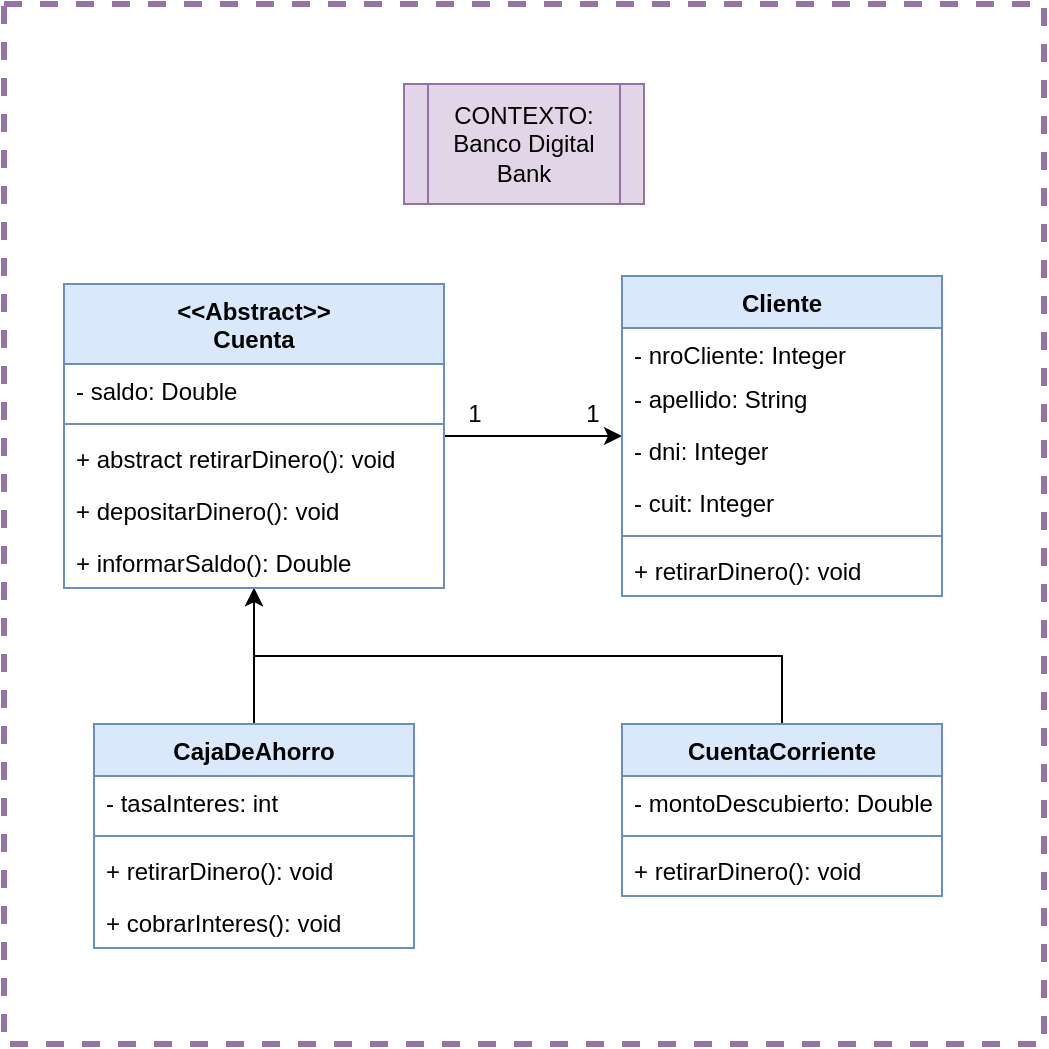 <mxfile version="21.6.9" type="device">
  <diagram id="C5RBs43oDa-KdzZeNtuy" name="Page-1">
    <mxGraphModel dx="1067" dy="2110" grid="1" gridSize="10" guides="1" tooltips="1" connect="1" arrows="1" fold="1" page="1" pageScale="1" pageWidth="827" pageHeight="1169" math="0" shadow="0">
      <root>
        <mxCell id="WIyWlLk6GJQsqaUBKTNV-0" />
        <mxCell id="WIyWlLk6GJQsqaUBKTNV-1" parent="WIyWlLk6GJQsqaUBKTNV-0" />
        <mxCell id="ig36OehGWVnlc7uZO5Dn-74" style="edgeStyle=orthogonalEdgeStyle;rounded=0;orthogonalLoop=1;jettySize=auto;html=1;" parent="WIyWlLk6GJQsqaUBKTNV-1" source="ig36OehGWVnlc7uZO5Dn-0" target="ig36OehGWVnlc7uZO5Dn-64" edge="1">
          <mxGeometry relative="1" as="geometry" />
        </mxCell>
        <mxCell id="ig36OehGWVnlc7uZO5Dn-0" value="CajaDeAhorro" style="swimlane;fontStyle=1;align=center;verticalAlign=top;childLayout=stackLayout;horizontal=1;startSize=26;horizontalStack=0;resizeParent=1;resizeParentMax=0;resizeLast=0;collapsible=1;marginBottom=0;whiteSpace=wrap;html=1;fillColor=#dae8fc;strokeColor=#6c8ebf;" parent="WIyWlLk6GJQsqaUBKTNV-1" vertex="1">
          <mxGeometry x="165" y="360" width="160" height="112" as="geometry" />
        </mxCell>
        <mxCell id="9a6xjKzxD3V0CbeSR7we-24" value="- tasaInteres: int" style="text;strokeColor=none;fillColor=none;align=left;verticalAlign=top;spacingLeft=4;spacingRight=4;overflow=hidden;rotatable=0;points=[[0,0.5],[1,0.5]];portConstraint=eastwest;whiteSpace=wrap;html=1;" vertex="1" parent="ig36OehGWVnlc7uZO5Dn-0">
          <mxGeometry y="26" width="160" height="26" as="geometry" />
        </mxCell>
        <mxCell id="ig36OehGWVnlc7uZO5Dn-2" value="" style="line;strokeWidth=1;fillColor=none;align=left;verticalAlign=middle;spacingTop=-1;spacingLeft=3;spacingRight=3;rotatable=0;labelPosition=right;points=[];portConstraint=eastwest;strokeColor=inherit;" parent="ig36OehGWVnlc7uZO5Dn-0" vertex="1">
          <mxGeometry y="52" width="160" height="8" as="geometry" />
        </mxCell>
        <mxCell id="9a6xjKzxD3V0CbeSR7we-25" value="+ retirarDinero(): void" style="text;strokeColor=none;fillColor=none;align=left;verticalAlign=top;spacingLeft=4;spacingRight=4;overflow=hidden;rotatable=0;points=[[0,0.5],[1,0.5]];portConstraint=eastwest;whiteSpace=wrap;html=1;" vertex="1" parent="ig36OehGWVnlc7uZO5Dn-0">
          <mxGeometry y="60" width="160" height="26" as="geometry" />
        </mxCell>
        <mxCell id="ig36OehGWVnlc7uZO5Dn-15" value="+ cobrarInteres(): void" style="text;strokeColor=none;fillColor=none;align=left;verticalAlign=top;spacingLeft=4;spacingRight=4;overflow=hidden;rotatable=0;points=[[0,0.5],[1,0.5]];portConstraint=eastwest;whiteSpace=wrap;html=1;" parent="ig36OehGWVnlc7uZO5Dn-0" vertex="1">
          <mxGeometry y="86" width="160" height="26" as="geometry" />
        </mxCell>
        <mxCell id="ig36OehGWVnlc7uZO5Dn-19" value="CONTEXTO:&lt;br&gt;Banco Digital Bank" style="shape=process;whiteSpace=wrap;html=1;backgroundOutline=1;fillColor=#e1d5e7;strokeColor=#9673a6;" parent="WIyWlLk6GJQsqaUBKTNV-1" vertex="1">
          <mxGeometry x="320" y="40" width="120" height="60" as="geometry" />
        </mxCell>
        <mxCell id="ig36OehGWVnlc7uZO5Dn-73" style="edgeStyle=orthogonalEdgeStyle;rounded=0;orthogonalLoop=1;jettySize=auto;html=1;exitX=0.5;exitY=0;exitDx=0;exitDy=0;" parent="WIyWlLk6GJQsqaUBKTNV-1" source="ig36OehGWVnlc7uZO5Dn-21" target="ig36OehGWVnlc7uZO5Dn-64" edge="1">
          <mxGeometry relative="1" as="geometry" />
        </mxCell>
        <mxCell id="ig36OehGWVnlc7uZO5Dn-21" value="CuentaCorriente" style="swimlane;fontStyle=1;align=center;verticalAlign=top;childLayout=stackLayout;horizontal=1;startSize=26;horizontalStack=0;resizeParent=1;resizeParentMax=0;resizeLast=0;collapsible=1;marginBottom=0;whiteSpace=wrap;html=1;fillColor=#dae8fc;strokeColor=#6c8ebf;" parent="WIyWlLk6GJQsqaUBKTNV-1" vertex="1">
          <mxGeometry x="429" y="360" width="160" height="86" as="geometry" />
        </mxCell>
        <mxCell id="9a6xjKzxD3V0CbeSR7we-26" value="- montoDescubierto: Double" style="text;strokeColor=none;fillColor=none;align=left;verticalAlign=top;spacingLeft=4;spacingRight=4;overflow=hidden;rotatable=0;points=[[0,0.5],[1,0.5]];portConstraint=eastwest;whiteSpace=wrap;html=1;" vertex="1" parent="ig36OehGWVnlc7uZO5Dn-21">
          <mxGeometry y="26" width="160" height="26" as="geometry" />
        </mxCell>
        <mxCell id="ig36OehGWVnlc7uZO5Dn-27" value="" style="line;strokeWidth=1;fillColor=none;align=left;verticalAlign=middle;spacingTop=-1;spacingLeft=3;spacingRight=3;rotatable=0;labelPosition=right;points=[];portConstraint=eastwest;strokeColor=inherit;" parent="ig36OehGWVnlc7uZO5Dn-21" vertex="1">
          <mxGeometry y="52" width="160" height="8" as="geometry" />
        </mxCell>
        <mxCell id="ig36OehGWVnlc7uZO5Dn-29" value="+ retirarDinero(): void" style="text;strokeColor=none;fillColor=none;align=left;verticalAlign=top;spacingLeft=4;spacingRight=4;overflow=hidden;rotatable=0;points=[[0,0.5],[1,0.5]];portConstraint=eastwest;whiteSpace=wrap;html=1;" parent="ig36OehGWVnlc7uZO5Dn-21" vertex="1">
          <mxGeometry y="60" width="160" height="26" as="geometry" />
        </mxCell>
        <mxCell id="9a6xjKzxD3V0CbeSR7we-19" style="edgeStyle=orthogonalEdgeStyle;rounded=0;orthogonalLoop=1;jettySize=auto;html=1;" edge="1" parent="WIyWlLk6GJQsqaUBKTNV-1" source="ig36OehGWVnlc7uZO5Dn-64" target="9a6xjKzxD3V0CbeSR7we-9">
          <mxGeometry relative="1" as="geometry" />
        </mxCell>
        <mxCell id="ig36OehGWVnlc7uZO5Dn-64" value="&amp;lt;&amp;lt;Abstract&amp;gt;&amp;gt;&lt;br&gt;Cuenta" style="swimlane;fontStyle=1;align=center;verticalAlign=top;childLayout=stackLayout;horizontal=1;startSize=40;horizontalStack=0;resizeParent=1;resizeParentMax=0;resizeLast=0;collapsible=1;marginBottom=0;whiteSpace=wrap;html=1;fillColor=#dae8fc;strokeColor=#6c8ebf;" parent="WIyWlLk6GJQsqaUBKTNV-1" vertex="1">
          <mxGeometry x="150" y="140" width="190" height="152" as="geometry" />
        </mxCell>
        <mxCell id="ig36OehGWVnlc7uZO5Dn-67" value="- saldo: Double" style="text;strokeColor=none;fillColor=none;align=left;verticalAlign=top;spacingLeft=4;spacingRight=4;overflow=hidden;rotatable=0;points=[[0,0.5],[1,0.5]];portConstraint=eastwest;whiteSpace=wrap;html=1;" parent="ig36OehGWVnlc7uZO5Dn-64" vertex="1">
          <mxGeometry y="40" width="190" height="26" as="geometry" />
        </mxCell>
        <mxCell id="ig36OehGWVnlc7uZO5Dn-70" value="" style="line;strokeWidth=1;fillColor=none;align=left;verticalAlign=middle;spacingTop=-1;spacingLeft=3;spacingRight=3;rotatable=0;labelPosition=right;points=[];portConstraint=eastwest;strokeColor=inherit;" parent="ig36OehGWVnlc7uZO5Dn-64" vertex="1">
          <mxGeometry y="66" width="190" height="8" as="geometry" />
        </mxCell>
        <mxCell id="ig36OehGWVnlc7uZO5Dn-75" value="+ abstract retirarDinero(): void" style="text;strokeColor=none;fillColor=none;align=left;verticalAlign=top;spacingLeft=4;spacingRight=4;overflow=hidden;rotatable=0;points=[[0,0.5],[1,0.5]];portConstraint=eastwest;whiteSpace=wrap;html=1;" parent="ig36OehGWVnlc7uZO5Dn-64" vertex="1">
          <mxGeometry y="74" width="190" height="26" as="geometry" />
        </mxCell>
        <mxCell id="ig36OehGWVnlc7uZO5Dn-76" value="+ depositarDinero(): void" style="text;strokeColor=none;fillColor=none;align=left;verticalAlign=top;spacingLeft=4;spacingRight=4;overflow=hidden;rotatable=0;points=[[0,0.5],[1,0.5]];portConstraint=eastwest;whiteSpace=wrap;html=1;" parent="ig36OehGWVnlc7uZO5Dn-64" vertex="1">
          <mxGeometry y="100" width="190" height="26" as="geometry" />
        </mxCell>
        <mxCell id="9a6xjKzxD3V0CbeSR7we-18" value="+ informarSaldo(): Double" style="text;strokeColor=none;fillColor=none;align=left;verticalAlign=top;spacingLeft=4;spacingRight=4;overflow=hidden;rotatable=0;points=[[0,0.5],[1,0.5]];portConstraint=eastwest;whiteSpace=wrap;html=1;" vertex="1" parent="ig36OehGWVnlc7uZO5Dn-64">
          <mxGeometry y="126" width="190" height="26" as="geometry" />
        </mxCell>
        <mxCell id="9a6xjKzxD3V0CbeSR7we-9" value="Cliente" style="swimlane;fontStyle=1;align=center;verticalAlign=top;childLayout=stackLayout;horizontal=1;startSize=26;horizontalStack=0;resizeParent=1;resizeParentMax=0;resizeLast=0;collapsible=1;marginBottom=0;whiteSpace=wrap;html=1;fillColor=#dae8fc;strokeColor=#6c8ebf;" vertex="1" parent="WIyWlLk6GJQsqaUBKTNV-1">
          <mxGeometry x="429" y="136" width="160" height="160" as="geometry" />
        </mxCell>
        <mxCell id="9a6xjKzxD3V0CbeSR7we-10" value="- nroCliente: Integer" style="text;strokeColor=none;fillColor=none;align=left;verticalAlign=top;spacingLeft=4;spacingRight=4;overflow=hidden;rotatable=0;points=[[0,0.5],[1,0.5]];portConstraint=eastwest;whiteSpace=wrap;html=1;" vertex="1" parent="9a6xjKzxD3V0CbeSR7we-9">
          <mxGeometry y="26" width="160" height="22" as="geometry" />
        </mxCell>
        <mxCell id="9a6xjKzxD3V0CbeSR7we-11" value="- apellido: String" style="text;strokeColor=none;fillColor=none;align=left;verticalAlign=top;spacingLeft=4;spacingRight=4;overflow=hidden;rotatable=0;points=[[0,0.5],[1,0.5]];portConstraint=eastwest;whiteSpace=wrap;html=1;" vertex="1" parent="9a6xjKzxD3V0CbeSR7we-9">
          <mxGeometry y="48" width="160" height="26" as="geometry" />
        </mxCell>
        <mxCell id="9a6xjKzxD3V0CbeSR7we-12" value="- dni: Integer" style="text;strokeColor=none;fillColor=none;align=left;verticalAlign=top;spacingLeft=4;spacingRight=4;overflow=hidden;rotatable=0;points=[[0,0.5],[1,0.5]];portConstraint=eastwest;whiteSpace=wrap;html=1;" vertex="1" parent="9a6xjKzxD3V0CbeSR7we-9">
          <mxGeometry y="74" width="160" height="26" as="geometry" />
        </mxCell>
        <mxCell id="9a6xjKzxD3V0CbeSR7we-13" value="- cuit: Integer" style="text;strokeColor=none;fillColor=none;align=left;verticalAlign=top;spacingLeft=4;spacingRight=4;overflow=hidden;rotatable=0;points=[[0,0.5],[1,0.5]];portConstraint=eastwest;whiteSpace=wrap;html=1;" vertex="1" parent="9a6xjKzxD3V0CbeSR7we-9">
          <mxGeometry y="100" width="160" height="26" as="geometry" />
        </mxCell>
        <mxCell id="9a6xjKzxD3V0CbeSR7we-15" value="" style="line;strokeWidth=1;fillColor=none;align=left;verticalAlign=middle;spacingTop=-1;spacingLeft=3;spacingRight=3;rotatable=0;labelPosition=right;points=[];portConstraint=eastwest;strokeColor=inherit;" vertex="1" parent="9a6xjKzxD3V0CbeSR7we-9">
          <mxGeometry y="126" width="160" height="8" as="geometry" />
        </mxCell>
        <mxCell id="9a6xjKzxD3V0CbeSR7we-16" value="+ retirarDinero(): void" style="text;strokeColor=none;fillColor=none;align=left;verticalAlign=top;spacingLeft=4;spacingRight=4;overflow=hidden;rotatable=0;points=[[0,0.5],[1,0.5]];portConstraint=eastwest;whiteSpace=wrap;html=1;" vertex="1" parent="9a6xjKzxD3V0CbeSR7we-9">
          <mxGeometry y="134" width="160" height="26" as="geometry" />
        </mxCell>
        <mxCell id="9a6xjKzxD3V0CbeSR7we-20" value="1" style="text;html=1;align=center;verticalAlign=middle;resizable=0;points=[];autosize=1;strokeColor=none;fillColor=none;" vertex="1" parent="WIyWlLk6GJQsqaUBKTNV-1">
          <mxGeometry x="399" y="190" width="30" height="30" as="geometry" />
        </mxCell>
        <mxCell id="9a6xjKzxD3V0CbeSR7we-21" value="1" style="text;html=1;align=center;verticalAlign=middle;resizable=0;points=[];autosize=1;strokeColor=none;fillColor=none;" vertex="1" parent="WIyWlLk6GJQsqaUBKTNV-1">
          <mxGeometry x="340" y="190" width="30" height="30" as="geometry" />
        </mxCell>
        <mxCell id="9a6xjKzxD3V0CbeSR7we-27" value="" style="rounded=0;whiteSpace=wrap;html=1;fillColor=none;strokeColor=#9673a6;strokeWidth=3;dashed=1;" vertex="1" parent="WIyWlLk6GJQsqaUBKTNV-1">
          <mxGeometry x="120" width="520" height="520" as="geometry" />
        </mxCell>
      </root>
    </mxGraphModel>
  </diagram>
</mxfile>
